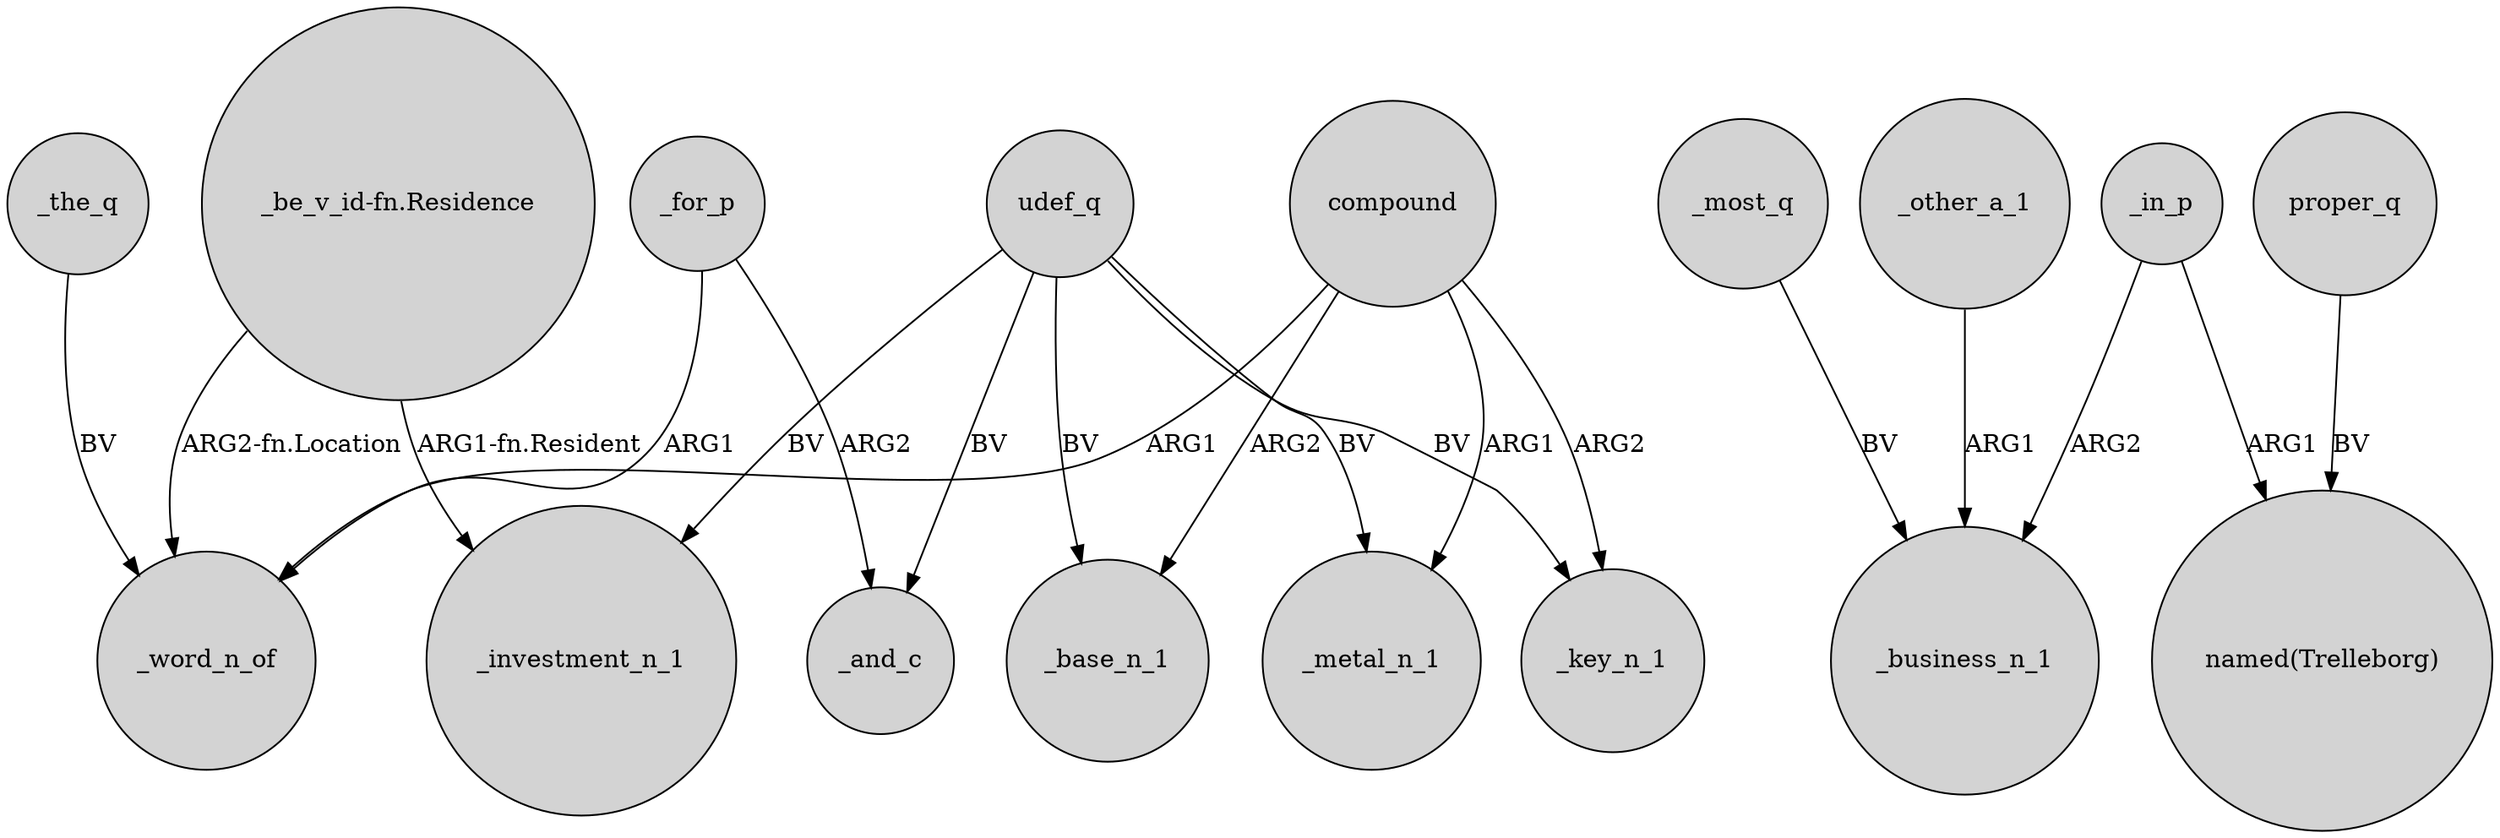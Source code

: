 digraph {
	node [shape=circle style=filled]
	"_be_v_id-fn.Residence" -> _word_n_of [label="ARG2-fn.Location"]
	compound -> _base_n_1 [label=ARG2]
	_most_q -> _business_n_1 [label=BV]
	compound -> _word_n_of [label=ARG1]
	udef_q -> _key_n_1 [label=BV]
	udef_q -> _and_c [label=BV]
	_in_p -> "named(Trelleborg)" [label=ARG1]
	_the_q -> _word_n_of [label=BV]
	udef_q -> _metal_n_1 [label=BV]
	compound -> _metal_n_1 [label=ARG1]
	udef_q -> _investment_n_1 [label=BV]
	_in_p -> _business_n_1 [label=ARG2]
	_for_p -> _word_n_of [label=ARG1]
	udef_q -> _base_n_1 [label=BV]
	_other_a_1 -> _business_n_1 [label=ARG1]
	"_be_v_id-fn.Residence" -> _investment_n_1 [label="ARG1-fn.Resident"]
	compound -> _key_n_1 [label=ARG2]
	proper_q -> "named(Trelleborg)" [label=BV]
	_for_p -> _and_c [label=ARG2]
}
